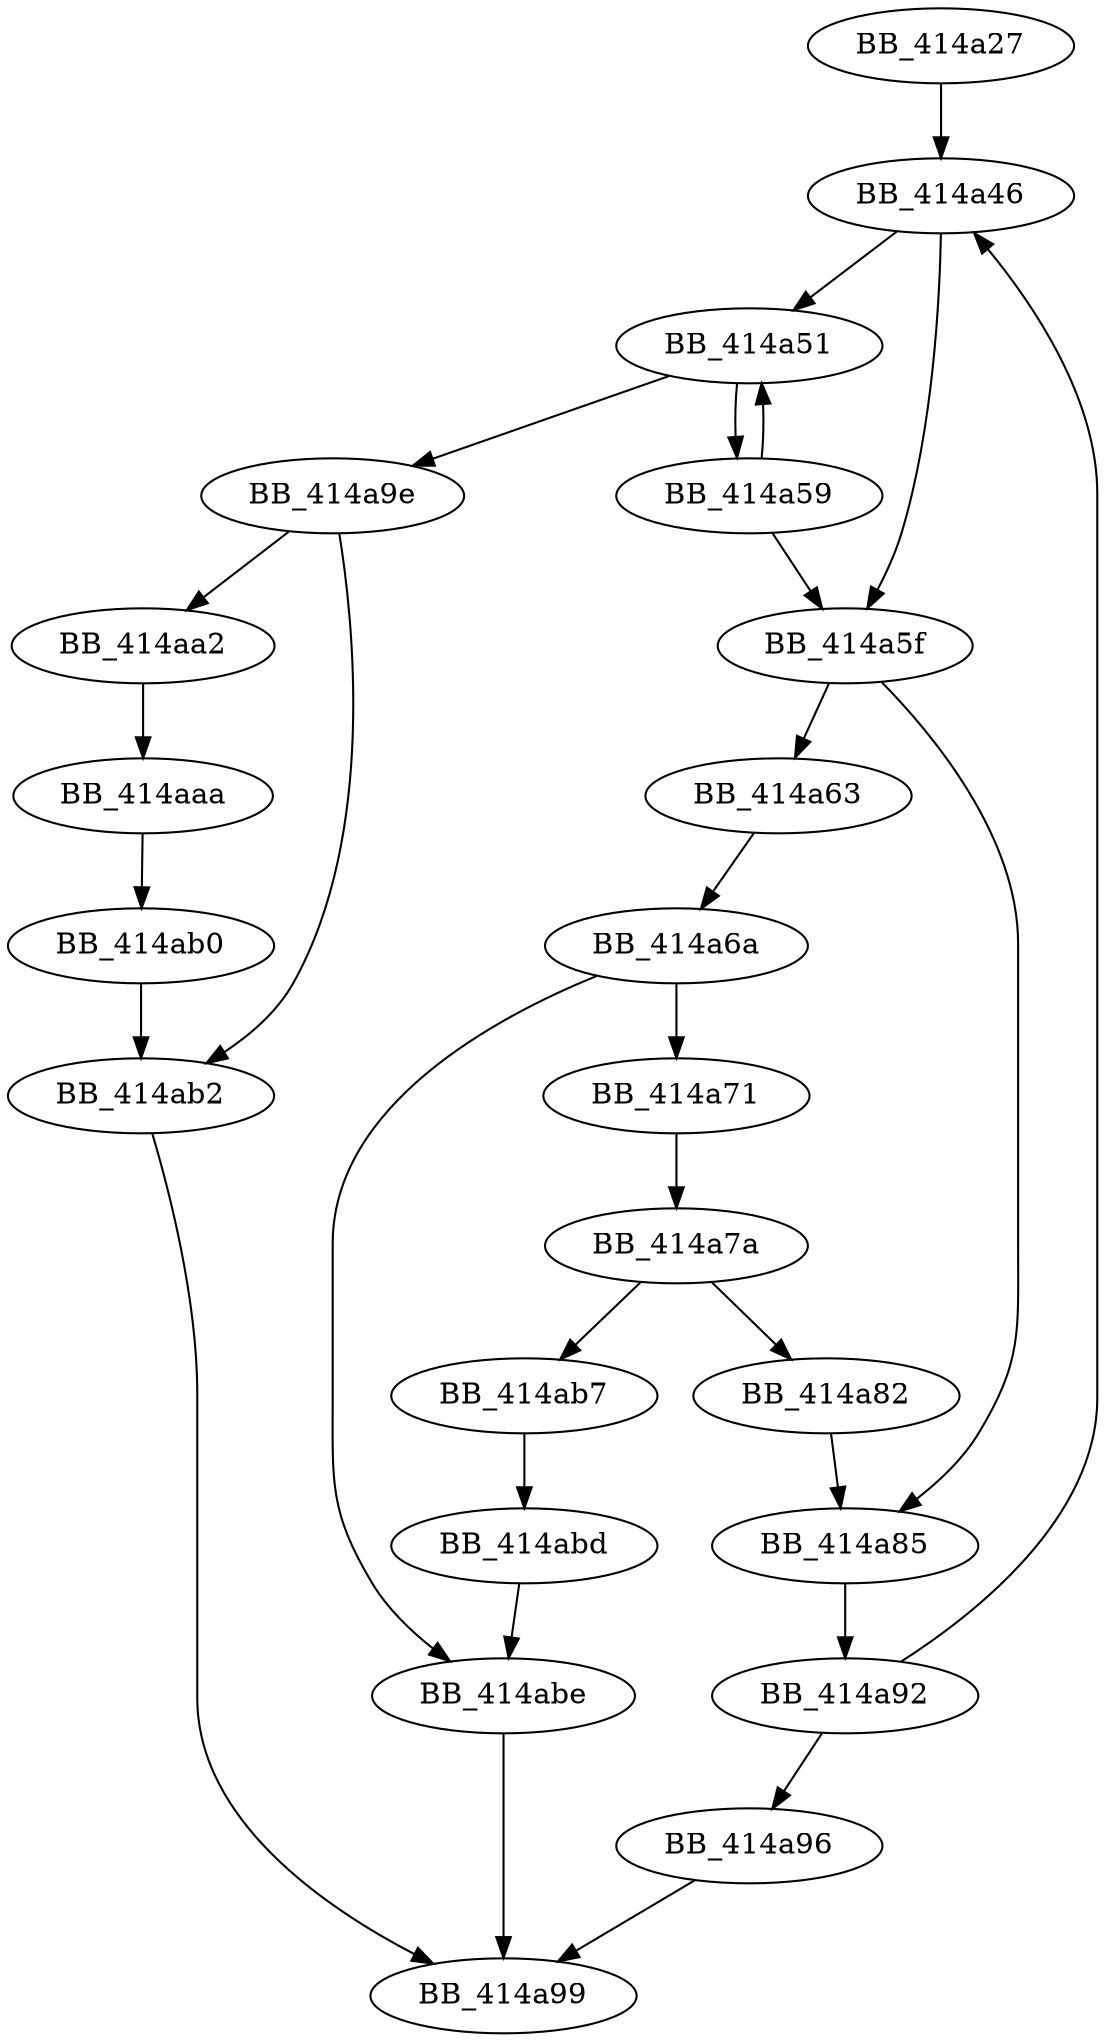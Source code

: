 DiGraph __GetLocaleForCP{
BB_414a27->BB_414a46
BB_414a46->BB_414a51
BB_414a46->BB_414a5f
BB_414a51->BB_414a59
BB_414a51->BB_414a9e
BB_414a59->BB_414a51
BB_414a59->BB_414a5f
BB_414a5f->BB_414a63
BB_414a5f->BB_414a85
BB_414a63->BB_414a6a
BB_414a6a->BB_414a71
BB_414a6a->BB_414abe
BB_414a71->BB_414a7a
BB_414a7a->BB_414a82
BB_414a7a->BB_414ab7
BB_414a82->BB_414a85
BB_414a85->BB_414a92
BB_414a92->BB_414a46
BB_414a92->BB_414a96
BB_414a96->BB_414a99
BB_414a9e->BB_414aa2
BB_414a9e->BB_414ab2
BB_414aa2->BB_414aaa
BB_414aaa->BB_414ab0
BB_414ab0->BB_414ab2
BB_414ab2->BB_414a99
BB_414ab7->BB_414abd
BB_414abd->BB_414abe
BB_414abe->BB_414a99
}
